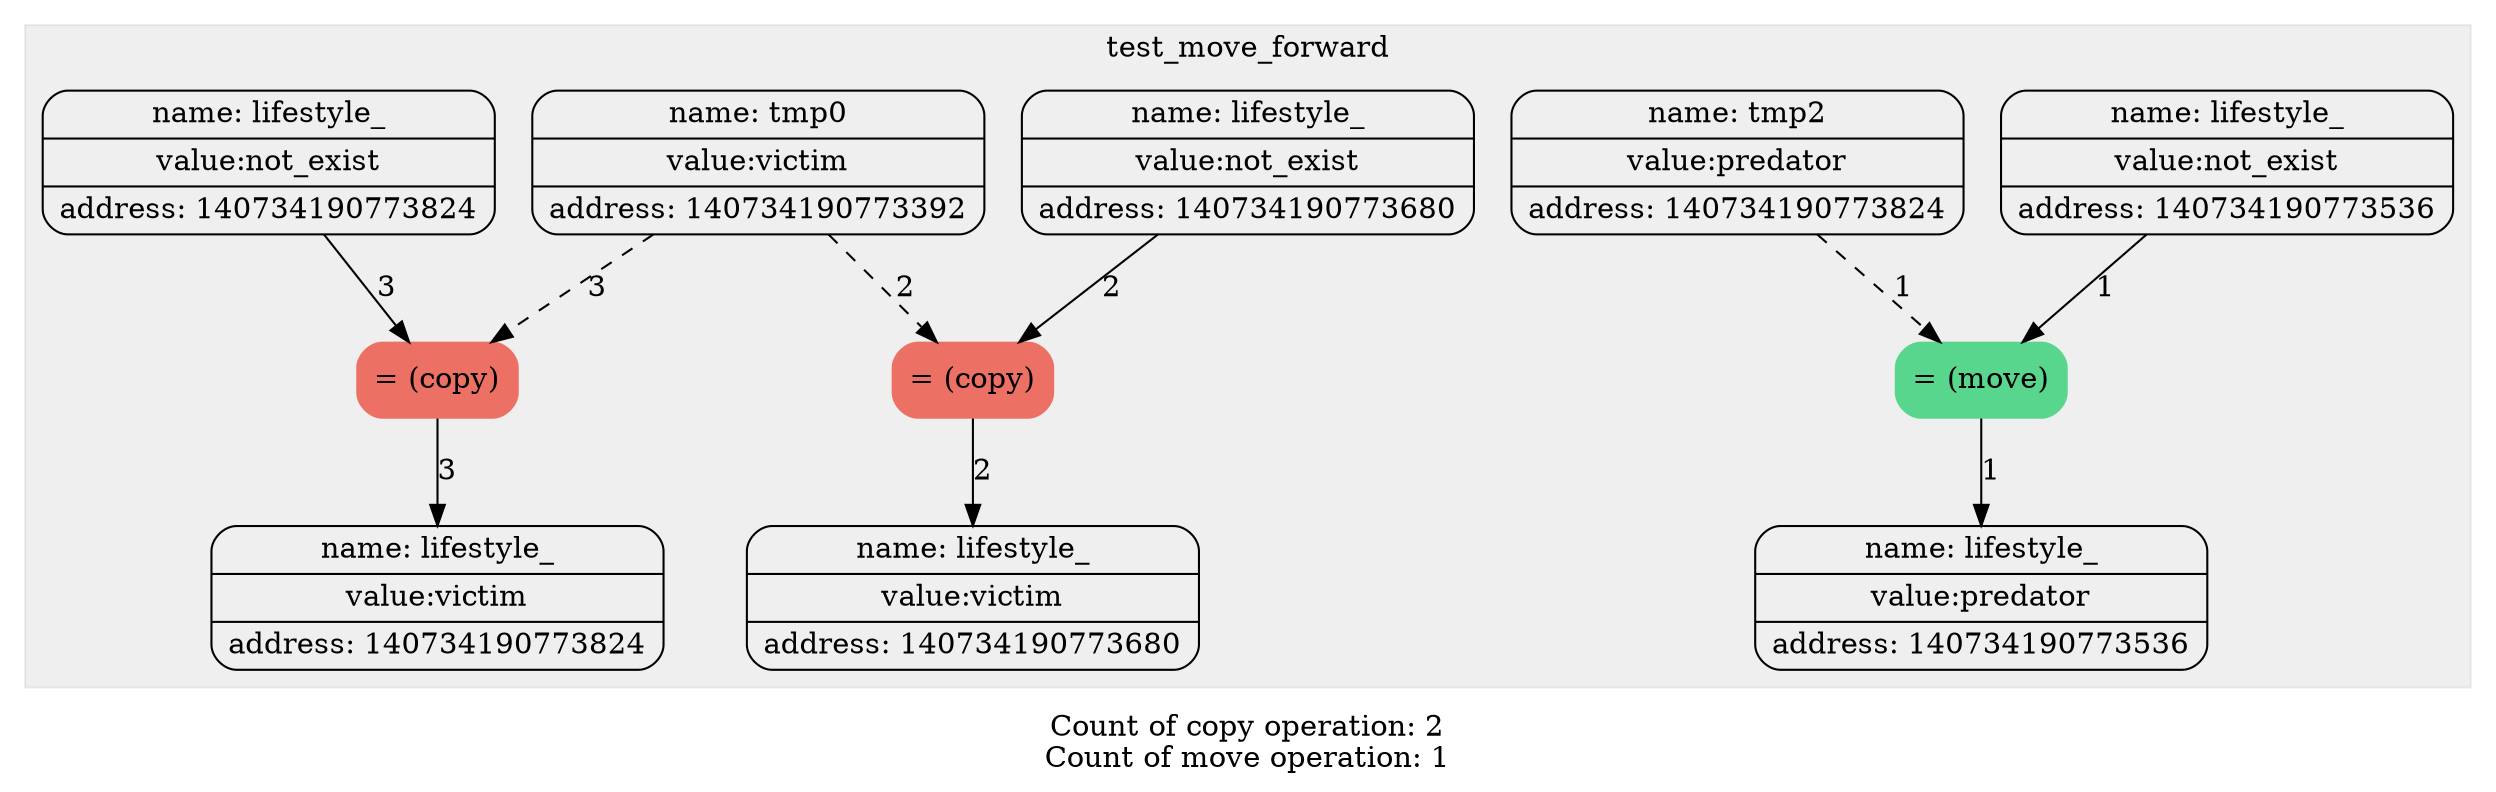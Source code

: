 digraph G{
trankdir=HR;
node[shape=Mrecord];

subgraph "cluster_0" {
label = test_move_forward;
style= filled
color = "#00000010";
1[label="{ {name: tmp0} | {value:victim} | {address: 140734190773392}} " color=""style=""];
2[label="{ {name: tmp1} | {value:not_exist} | {address: 140734190773536}} " color=""style=""];
2[label="{ {name: lifestyle_} | {value:not_exist} | {address: 140734190773536}} " color=""style=""];
3[label="{ {name: tmp2} | {value:predator} | {address: 140734190773824}} " color=""style=""];
4[label="= (move)" color = "#58D68D" style = "filled"];
edge[style = "" color = ""label = "1"]2->4;
edge[style = "dashed" color = ""label = "1"]3->4;
5[label="{ {name: lifestyle_} | {value:predator} | {address: 140734190773536}} " color=""style=""];
edge[style = "" color = ""label = "1"]4->5;
6[label="{ {name: tmp3} | {value:not_exist} | {address: 140734190773680}} " color=""style=""];
6[label="{ {name: lifestyle_} | {value:not_exist} | {address: 140734190773680}} " color=""style=""];
7[label="= (copy)" color = "#EC7063" style = "filled"];
edge[style = "" color = ""label = "2"]6->7;
edge[style = "dashed" color = ""label = "2"]1->7;
8[label="{ {name: lifestyle_} | {value:victim} | {address: 140734190773680}} " color=""style=""];
edge[style = "" color = ""label = "2"]7->8;
9[label="{ {name: tmp4} | {value:not_exist} | {address: 140734190773824}} " color=""style=""];
9[label="{ {name: lifestyle_} | {value:not_exist} | {address: 140734190773824}} " color=""style=""];
10[label="= (copy)" color = "#EC7063" style = "filled"];
edge[style = "" color = ""label = "3"]9->10;
edge[style = "dashed" color = ""label = "3"]1->10;
11[label="{ {name: lifestyle_} | {value:victim} | {address: 140734190773824}} " color=""style=""];
edge[style = "" color = ""label = "3"]10->11;
}
label="Count of copy operation: 2
Count of move operation: 1"}
